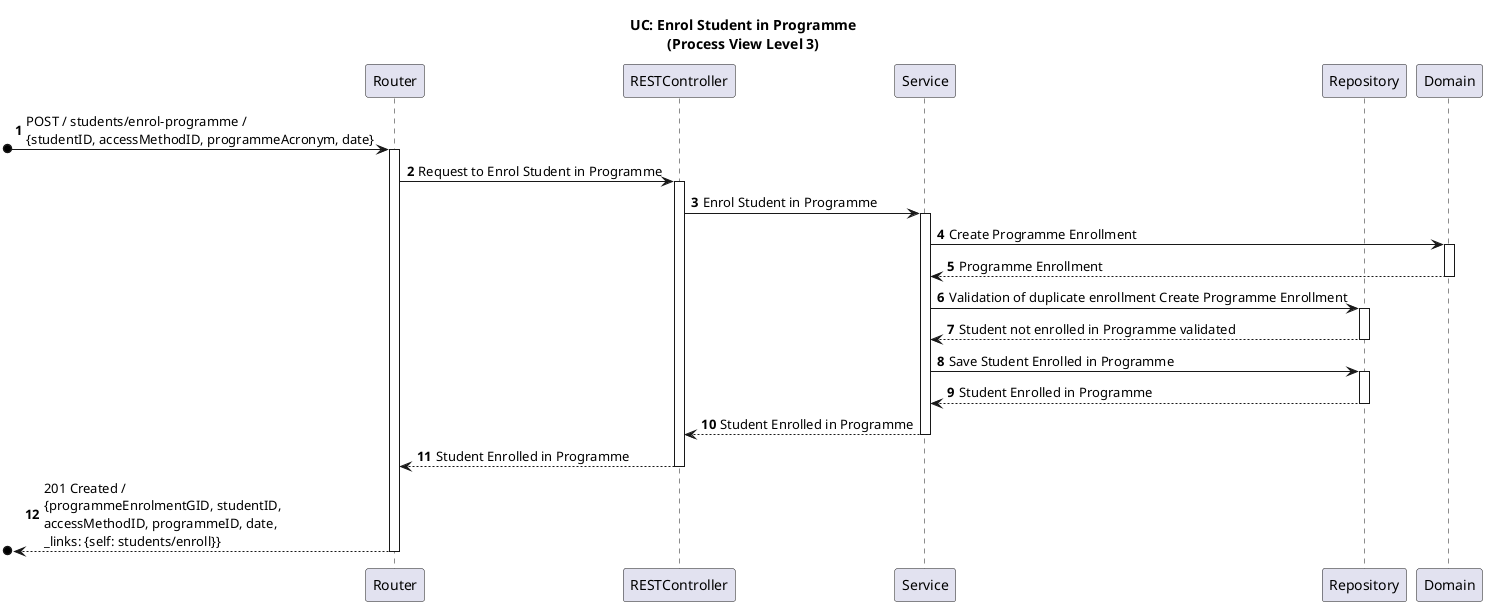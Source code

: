 @startuml
title UC: Enrol Student in Programme\n(Process View Level 3)
autonumber

participant "Router" as RO
participant "RESTController" as RC
participant "Service" as S
participant "Repository" as R
participant "Domain" as D

[o-> RO ++: POST / students/enrol-programme /\n{studentID, accessMethodID, programmeAcronym, date}\t
RO -> RC++: Request to Enrol Student in Programme
RC -> S++: Enrol Student in Programme
S -> D++: Create Programme Enrollment
D --> S--: Programme Enrollment

S -> R++: Validation of duplicate enrollment Create Programme Enrollment
R --> S--: Student not enrolled in Programme validated

S -> R++: Save Student Enrolled in Programme
R --> S--: Student Enrolled in Programme
S --> RC--: Student Enrolled in Programme

RO <-- RC--: Student Enrolled in Programme
[o<-- RO --:201 Created /\n{programmeEnrolmentGID, studentID,\naccessMethodID, programmeID, date,\n_links: {self: students/enroll}}

@enduml